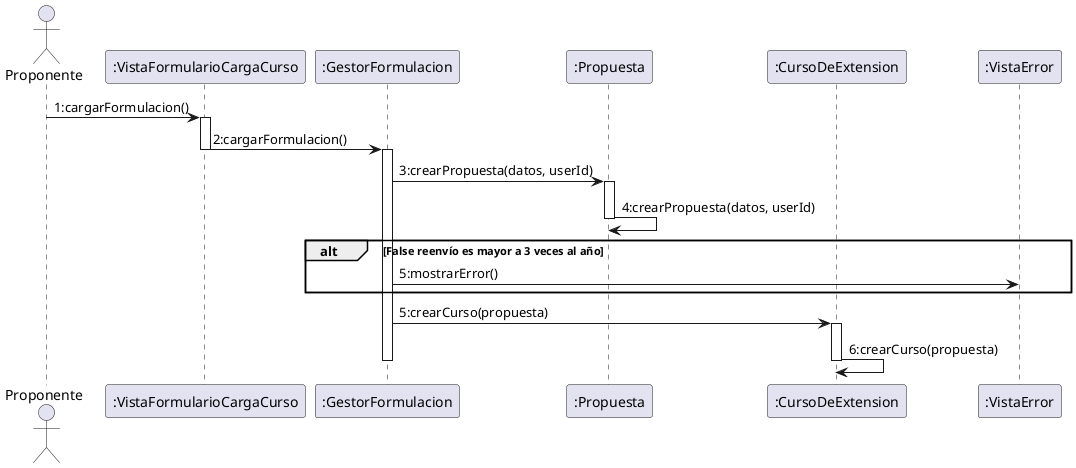 @startuml DiagramaDeSecuenciaCargarFormulacion

actor Proponente
participant ":VistaFormularioCargaCurso" as VistaFormularioCargaCurso
participant ":GestorFormulacion" as GestorFormulacion
participant ":Propuesta" as Propuesta
participant ":CursoDeExtension" as CursoDeExtension
participant ":VistaError" as VistaError

Proponente -> VistaFormularioCargaCurso : 1:cargarFormulacion()
activate VistaFormularioCargaCurso
VistaFormularioCargaCurso -> GestorFormulacion : 2:cargarFormulacion()
deactivate VistaFormularioCargaCurso

activate GestorFormulacion
GestorFormulacion -> Propuesta : 3:crearPropuesta(datos, userId)

activate Propuesta
Propuesta -> Propuesta : 4:crearPropuesta(datos, userId)
deactivate Propuesta

alt False reenvío es mayor a 3 veces al año
GestorFormulacion -> VistaError : 5:mostrarError()
end

GestorFormulacion -> CursoDeExtension : 5:crearCurso(propuesta)
activate CursoDeExtension
CursoDeExtension -> CursoDeExtension : 6:crearCurso(propuesta)
deactivate CursoDeExtension
deactivate GestorFormulacion

@enduml